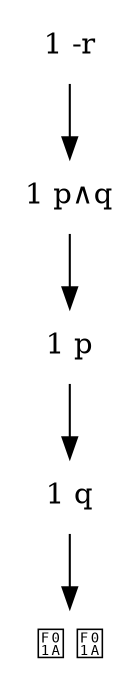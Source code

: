 digraph G {
node[shape = none]
1[label="1 -r"];
11[label="1 p∧q"];
111[label="1 p"];
1111[label="1 q"];
11111[label=" "];
1 -> 11;
11 -> 111;
111 -> 1111;
1111 -> 11111;
}